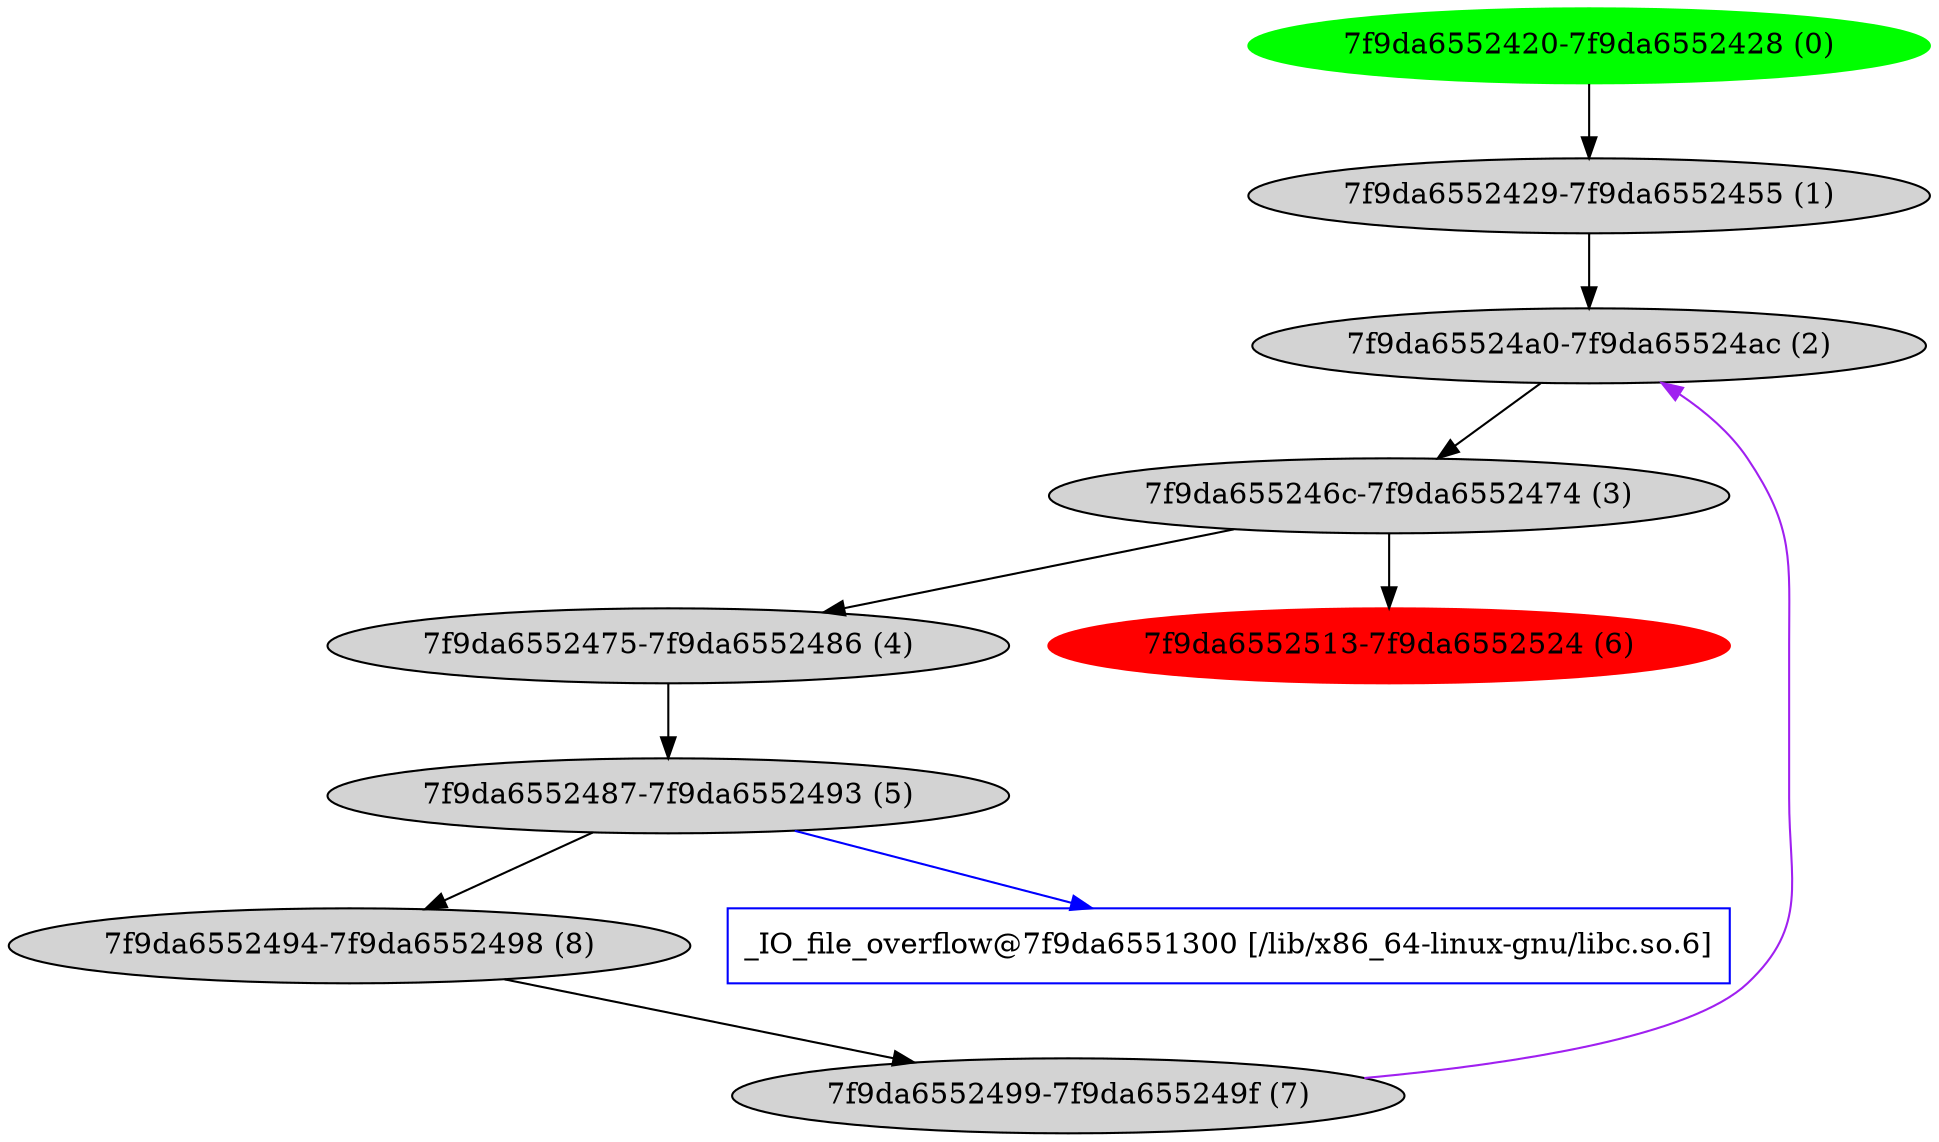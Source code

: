 digraph G {
   bb_7f9da6552420 [label="7f9da6552420-7f9da6552428 (0)", color="green" style=filled];
   bb_7f9da6552429 [label="7f9da6552429-7f9da6552455 (1)" style=filled];
   bb_7f9da65524a0 [label="7f9da65524a0-7f9da65524ac (2)" style=filled];
   bb_7f9da655246c [label="7f9da655246c-7f9da6552474 (3)" style=filled];
   bb_7f9da6552475 [label="7f9da6552475-7f9da6552486 (4)" style=filled];
   bb_7f9da6552487 [label="7f9da6552487-7f9da6552493 (5)" style=filled];
   bb_7f9da6552513 [label="7f9da6552513-7f9da6552524 (6)", color="red" style=filled];
   bb_7f9da6552499 [label="7f9da6552499-7f9da655249f (7)" style=filled];
   bb_7f9da6552494 [label="7f9da6552494-7f9da6552498 (8)" style=filled];
   func_7f9da6551300 [label="_IO_file_overflow@7f9da6551300 [/lib/x86_64-linux-gnu/libc.so.6]", color=blue, shape=rectangle,URL="7f9da6551300.svg"];
   bb_7f9da6552487 -> func_7f9da6551300 [color=blue];
   bb_7f9da6552420 -> bb_7f9da6552429;
   bb_7f9da6552429 -> bb_7f9da65524a0;
   bb_7f9da65524a0 -> bb_7f9da655246c;
   bb_7f9da655246c -> bb_7f9da6552475;
   bb_7f9da6552475 -> bb_7f9da6552487;
   bb_7f9da6552487 -> bb_7f9da6552494;
   bb_7f9da6552494 -> bb_7f9da6552499;
   bb_7f9da6552499 -> bb_7f9da65524a0 [color=purple];
   bb_7f9da655246c -> bb_7f9da6552513;
}